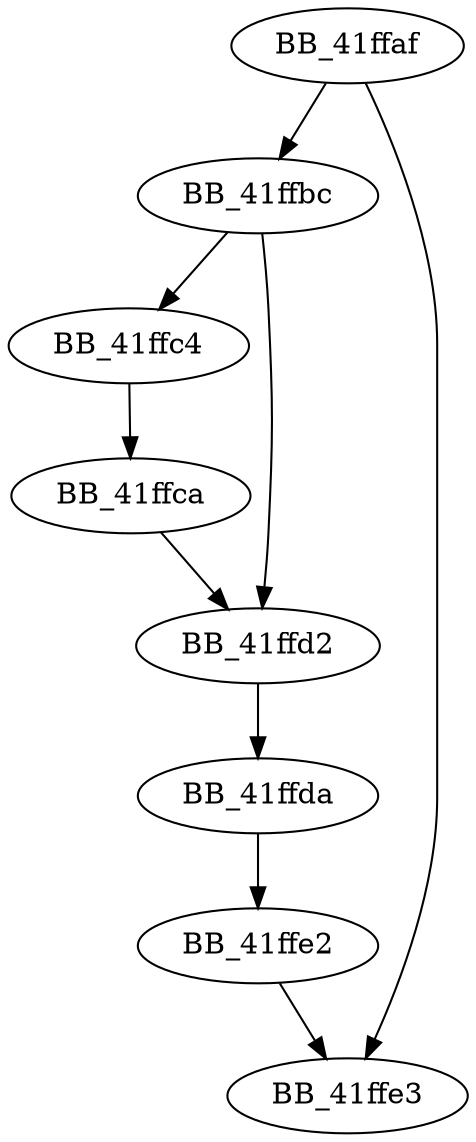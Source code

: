 DiGraph __freeptd{
BB_41ffaf->BB_41ffbc
BB_41ffaf->BB_41ffe3
BB_41ffbc->BB_41ffc4
BB_41ffbc->BB_41ffd2
BB_41ffc4->BB_41ffca
BB_41ffca->BB_41ffd2
BB_41ffd2->BB_41ffda
BB_41ffda->BB_41ffe2
BB_41ffe2->BB_41ffe3
}
